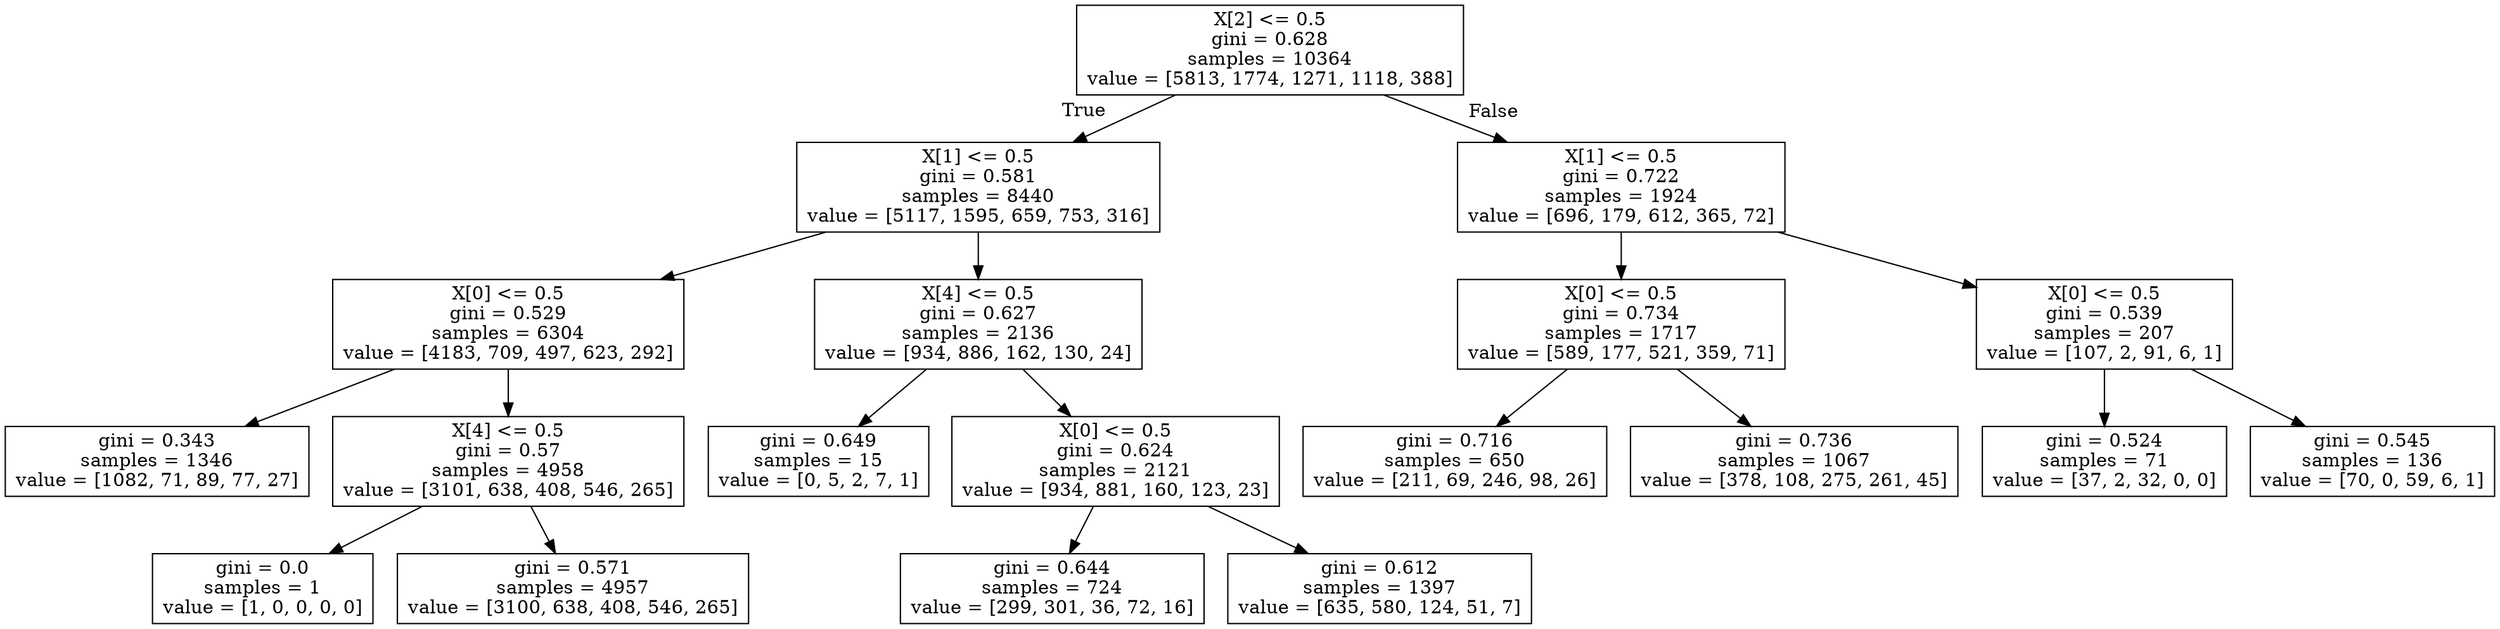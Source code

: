 digraph Tree {
node [shape=box] ;
0 [label="X[2] <= 0.5\ngini = 0.628\nsamples = 10364\nvalue = [5813, 1774, 1271, 1118, 388]"] ;
1 [label="X[1] <= 0.5\ngini = 0.581\nsamples = 8440\nvalue = [5117, 1595, 659, 753, 316]"] ;
0 -> 1 [labeldistance=2.5, labelangle=45, headlabel="True"] ;
2 [label="X[0] <= 0.5\ngini = 0.529\nsamples = 6304\nvalue = [4183, 709, 497, 623, 292]"] ;
1 -> 2 ;
3 [label="gini = 0.343\nsamples = 1346\nvalue = [1082, 71, 89, 77, 27]"] ;
2 -> 3 ;
4 [label="X[4] <= 0.5\ngini = 0.57\nsamples = 4958\nvalue = [3101, 638, 408, 546, 265]"] ;
2 -> 4 ;
5 [label="gini = 0.0\nsamples = 1\nvalue = [1, 0, 0, 0, 0]"] ;
4 -> 5 ;
6 [label="gini = 0.571\nsamples = 4957\nvalue = [3100, 638, 408, 546, 265]"] ;
4 -> 6 ;
7 [label="X[4] <= 0.5\ngini = 0.627\nsamples = 2136\nvalue = [934, 886, 162, 130, 24]"] ;
1 -> 7 ;
8 [label="gini = 0.649\nsamples = 15\nvalue = [0, 5, 2, 7, 1]"] ;
7 -> 8 ;
9 [label="X[0] <= 0.5\ngini = 0.624\nsamples = 2121\nvalue = [934, 881, 160, 123, 23]"] ;
7 -> 9 ;
10 [label="gini = 0.644\nsamples = 724\nvalue = [299, 301, 36, 72, 16]"] ;
9 -> 10 ;
11 [label="gini = 0.612\nsamples = 1397\nvalue = [635, 580, 124, 51, 7]"] ;
9 -> 11 ;
12 [label="X[1] <= 0.5\ngini = 0.722\nsamples = 1924\nvalue = [696, 179, 612, 365, 72]"] ;
0 -> 12 [labeldistance=2.5, labelangle=-45, headlabel="False"] ;
13 [label="X[0] <= 0.5\ngini = 0.734\nsamples = 1717\nvalue = [589, 177, 521, 359, 71]"] ;
12 -> 13 ;
14 [label="gini = 0.716\nsamples = 650\nvalue = [211, 69, 246, 98, 26]"] ;
13 -> 14 ;
15 [label="gini = 0.736\nsamples = 1067\nvalue = [378, 108, 275, 261, 45]"] ;
13 -> 15 ;
16 [label="X[0] <= 0.5\ngini = 0.539\nsamples = 207\nvalue = [107, 2, 91, 6, 1]"] ;
12 -> 16 ;
17 [label="gini = 0.524\nsamples = 71\nvalue = [37, 2, 32, 0, 0]"] ;
16 -> 17 ;
18 [label="gini = 0.545\nsamples = 136\nvalue = [70, 0, 59, 6, 1]"] ;
16 -> 18 ;
}